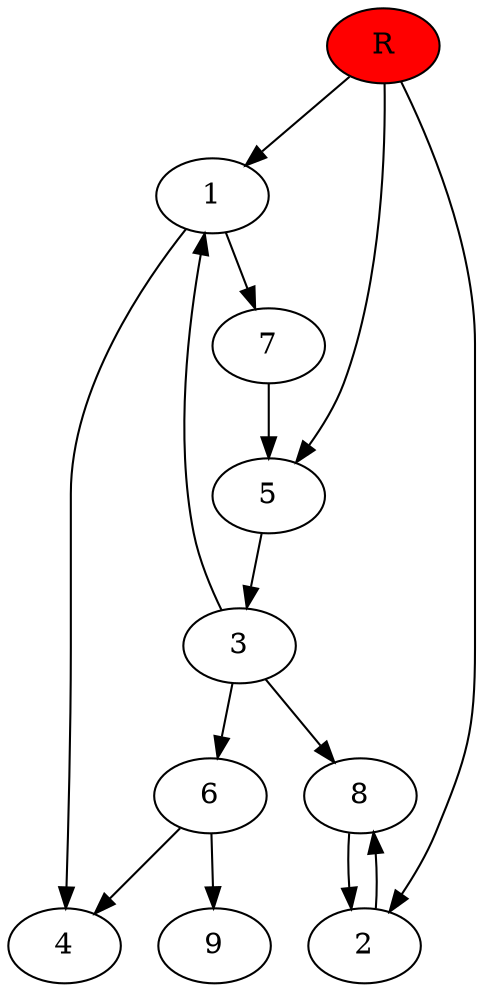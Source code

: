 digraph prb6818 {
	1
	2
	3
	4
	5
	6
	7
	8
	R [fillcolor="#ff0000" style=filled]
	1 -> 4
	1 -> 7
	2 -> 8
	3 -> 1
	3 -> 6
	3 -> 8
	5 -> 3
	6 -> 4
	6 -> 9
	7 -> 5
	8 -> 2
	R -> 1
	R -> 2
	R -> 5
}
